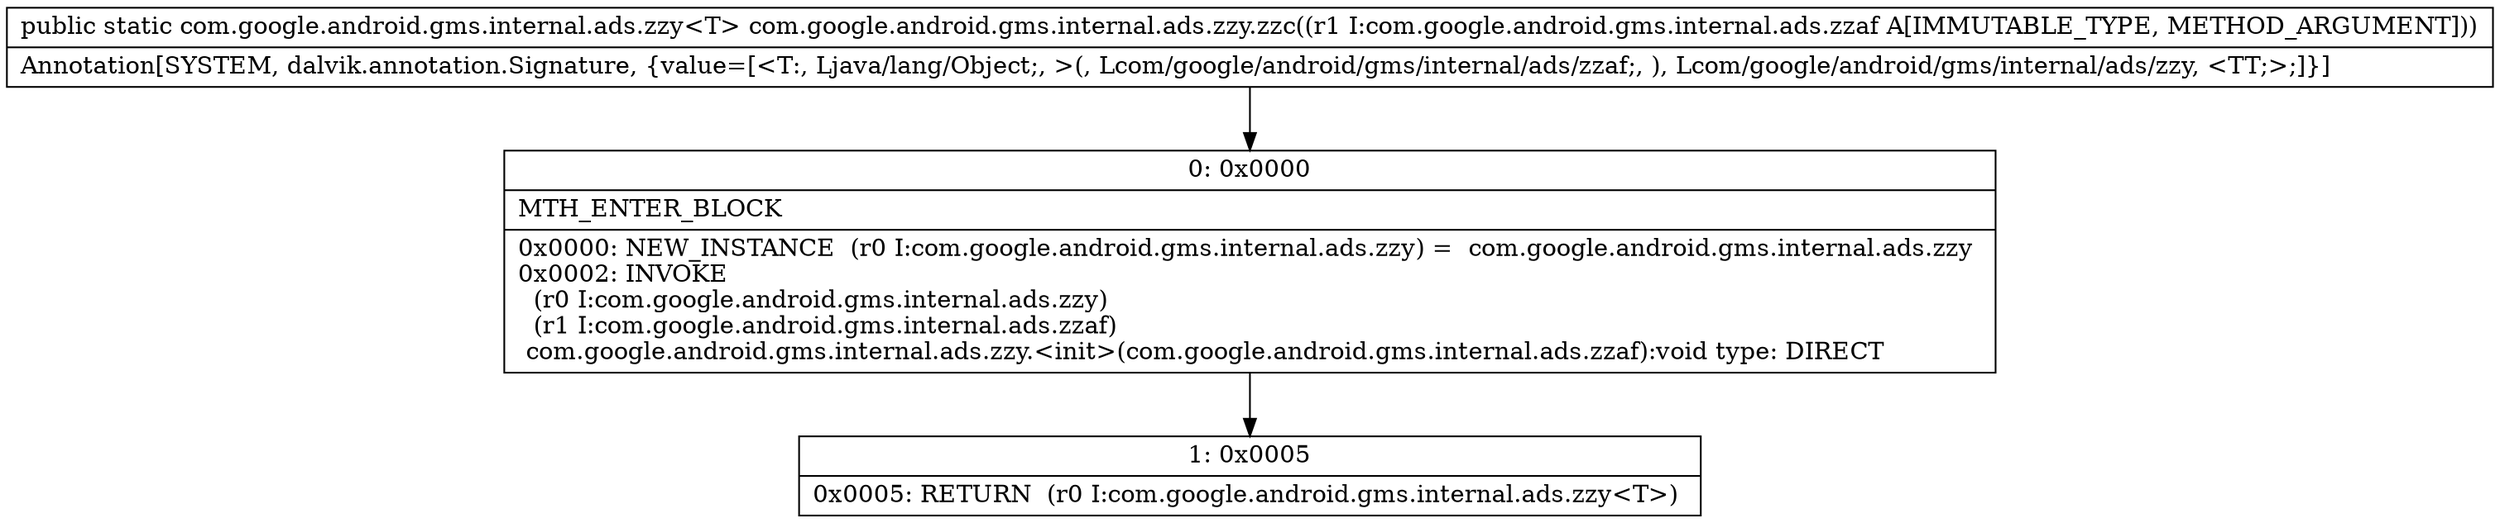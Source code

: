 digraph "CFG forcom.google.android.gms.internal.ads.zzy.zzc(Lcom\/google\/android\/gms\/internal\/ads\/zzaf;)Lcom\/google\/android\/gms\/internal\/ads\/zzy;" {
Node_0 [shape=record,label="{0\:\ 0x0000|MTH_ENTER_BLOCK\l|0x0000: NEW_INSTANCE  (r0 I:com.google.android.gms.internal.ads.zzy) =  com.google.android.gms.internal.ads.zzy \l0x0002: INVOKE  \l  (r0 I:com.google.android.gms.internal.ads.zzy)\l  (r1 I:com.google.android.gms.internal.ads.zzaf)\l com.google.android.gms.internal.ads.zzy.\<init\>(com.google.android.gms.internal.ads.zzaf):void type: DIRECT \l}"];
Node_1 [shape=record,label="{1\:\ 0x0005|0x0005: RETURN  (r0 I:com.google.android.gms.internal.ads.zzy\<T\>) \l}"];
MethodNode[shape=record,label="{public static com.google.android.gms.internal.ads.zzy\<T\> com.google.android.gms.internal.ads.zzy.zzc((r1 I:com.google.android.gms.internal.ads.zzaf A[IMMUTABLE_TYPE, METHOD_ARGUMENT]))  | Annotation[SYSTEM, dalvik.annotation.Signature, \{value=[\<T:, Ljava\/lang\/Object;, \>(, Lcom\/google\/android\/gms\/internal\/ads\/zzaf;, ), Lcom\/google\/android\/gms\/internal\/ads\/zzy, \<TT;\>;]\}]\l}"];
MethodNode -> Node_0;
Node_0 -> Node_1;
}

